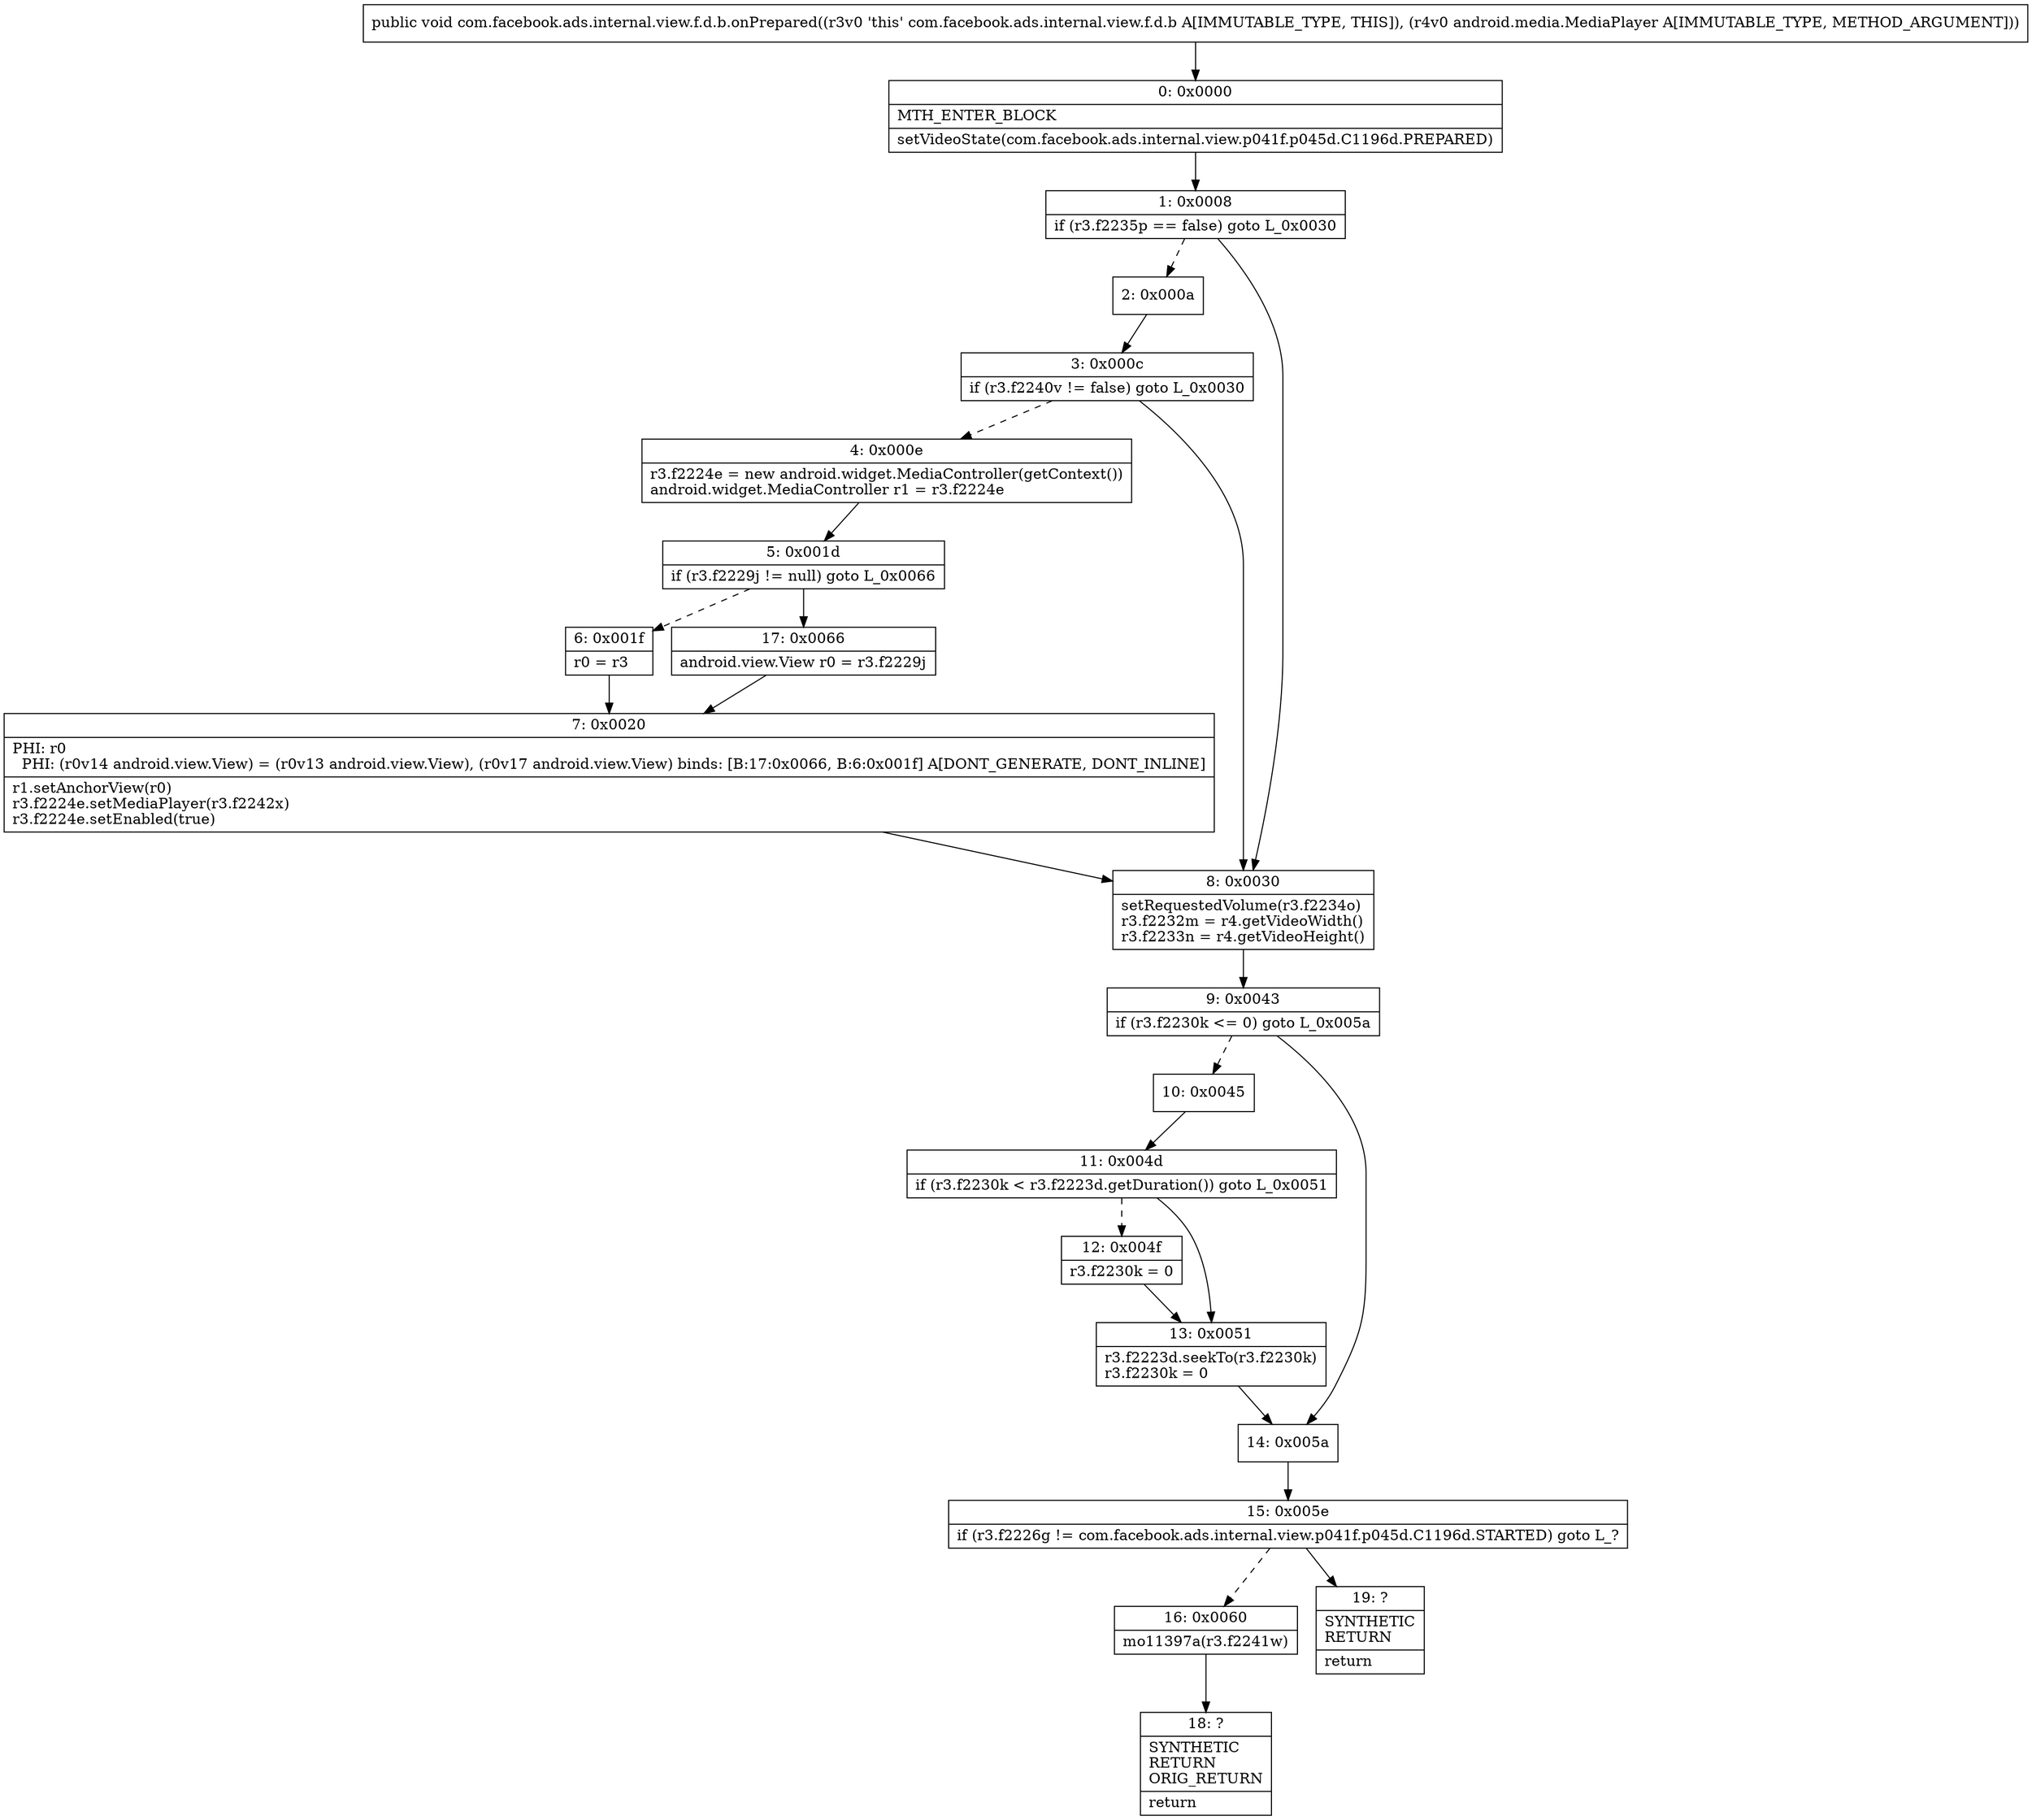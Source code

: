 digraph "CFG forcom.facebook.ads.internal.view.f.d.b.onPrepared(Landroid\/media\/MediaPlayer;)V" {
Node_0 [shape=record,label="{0\:\ 0x0000|MTH_ENTER_BLOCK\l|setVideoState(com.facebook.ads.internal.view.p041f.p045d.C1196d.PREPARED)\l}"];
Node_1 [shape=record,label="{1\:\ 0x0008|if (r3.f2235p == false) goto L_0x0030\l}"];
Node_2 [shape=record,label="{2\:\ 0x000a}"];
Node_3 [shape=record,label="{3\:\ 0x000c|if (r3.f2240v != false) goto L_0x0030\l}"];
Node_4 [shape=record,label="{4\:\ 0x000e|r3.f2224e = new android.widget.MediaController(getContext())\landroid.widget.MediaController r1 = r3.f2224e\l}"];
Node_5 [shape=record,label="{5\:\ 0x001d|if (r3.f2229j != null) goto L_0x0066\l}"];
Node_6 [shape=record,label="{6\:\ 0x001f|r0 = r3\l}"];
Node_7 [shape=record,label="{7\:\ 0x0020|PHI: r0 \l  PHI: (r0v14 android.view.View) = (r0v13 android.view.View), (r0v17 android.view.View) binds: [B:17:0x0066, B:6:0x001f] A[DONT_GENERATE, DONT_INLINE]\l|r1.setAnchorView(r0)\lr3.f2224e.setMediaPlayer(r3.f2242x)\lr3.f2224e.setEnabled(true)\l}"];
Node_8 [shape=record,label="{8\:\ 0x0030|setRequestedVolume(r3.f2234o)\lr3.f2232m = r4.getVideoWidth()\lr3.f2233n = r4.getVideoHeight()\l}"];
Node_9 [shape=record,label="{9\:\ 0x0043|if (r3.f2230k \<= 0) goto L_0x005a\l}"];
Node_10 [shape=record,label="{10\:\ 0x0045}"];
Node_11 [shape=record,label="{11\:\ 0x004d|if (r3.f2230k \< r3.f2223d.getDuration()) goto L_0x0051\l}"];
Node_12 [shape=record,label="{12\:\ 0x004f|r3.f2230k = 0\l}"];
Node_13 [shape=record,label="{13\:\ 0x0051|r3.f2223d.seekTo(r3.f2230k)\lr3.f2230k = 0\l}"];
Node_14 [shape=record,label="{14\:\ 0x005a}"];
Node_15 [shape=record,label="{15\:\ 0x005e|if (r3.f2226g != com.facebook.ads.internal.view.p041f.p045d.C1196d.STARTED) goto L_?\l}"];
Node_16 [shape=record,label="{16\:\ 0x0060|mo11397a(r3.f2241w)\l}"];
Node_17 [shape=record,label="{17\:\ 0x0066|android.view.View r0 = r3.f2229j\l}"];
Node_18 [shape=record,label="{18\:\ ?|SYNTHETIC\lRETURN\lORIG_RETURN\l|return\l}"];
Node_19 [shape=record,label="{19\:\ ?|SYNTHETIC\lRETURN\l|return\l}"];
MethodNode[shape=record,label="{public void com.facebook.ads.internal.view.f.d.b.onPrepared((r3v0 'this' com.facebook.ads.internal.view.f.d.b A[IMMUTABLE_TYPE, THIS]), (r4v0 android.media.MediaPlayer A[IMMUTABLE_TYPE, METHOD_ARGUMENT])) }"];
MethodNode -> Node_0;
Node_0 -> Node_1;
Node_1 -> Node_2[style=dashed];
Node_1 -> Node_8;
Node_2 -> Node_3;
Node_3 -> Node_4[style=dashed];
Node_3 -> Node_8;
Node_4 -> Node_5;
Node_5 -> Node_6[style=dashed];
Node_5 -> Node_17;
Node_6 -> Node_7;
Node_7 -> Node_8;
Node_8 -> Node_9;
Node_9 -> Node_10[style=dashed];
Node_9 -> Node_14;
Node_10 -> Node_11;
Node_11 -> Node_12[style=dashed];
Node_11 -> Node_13;
Node_12 -> Node_13;
Node_13 -> Node_14;
Node_14 -> Node_15;
Node_15 -> Node_16[style=dashed];
Node_15 -> Node_19;
Node_16 -> Node_18;
Node_17 -> Node_7;
}

